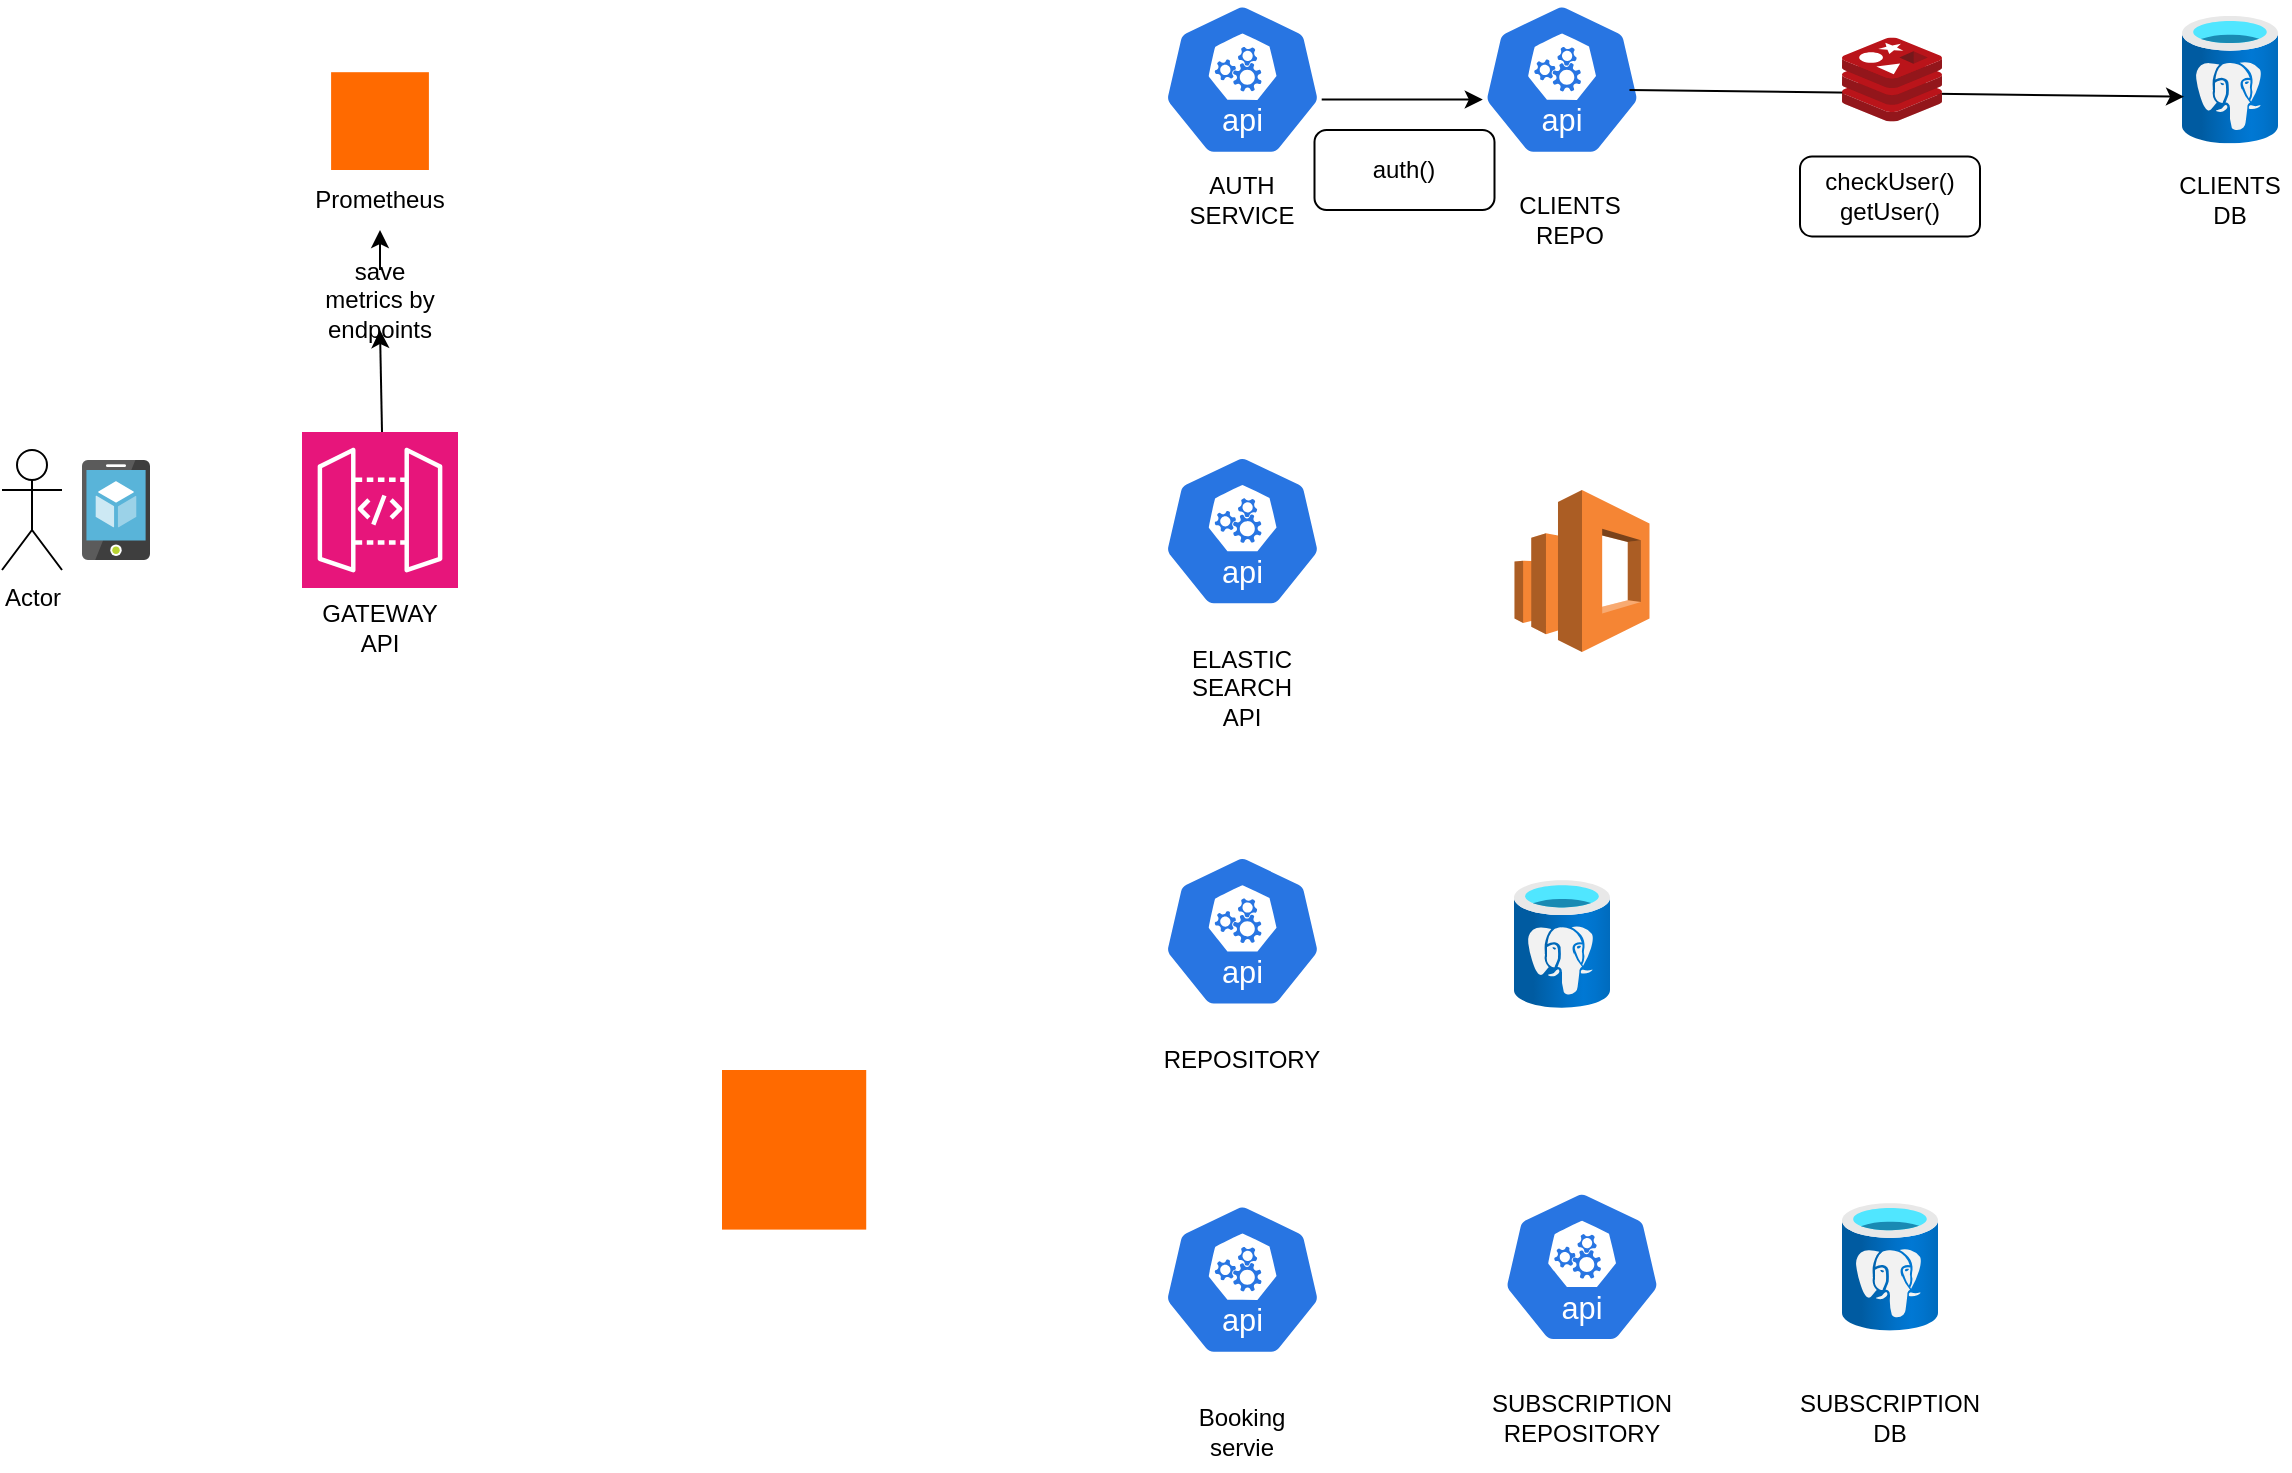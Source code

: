 <mxfile version="25.0.3">
  <diagram name="Page-1" id="qcjHH5lsIiazsaa5W-ul">
    <mxGraphModel dx="1352" dy="788" grid="1" gridSize="10" guides="1" tooltips="1" connect="1" arrows="1" fold="1" page="1" pageScale="1" pageWidth="850" pageHeight="1100" math="0" shadow="0">
      <root>
        <mxCell id="0" />
        <mxCell id="1" parent="0" />
        <mxCell id="UwGBYlB62zekXMj5KIBy-1" value="" style="image;sketch=0;aspect=fixed;html=1;points=[];align=center;fontSize=12;image=img/lib/mscae/App_Service_Mobile_App.svg;" parent="1" vertex="1">
          <mxGeometry x="60" y="305" width="34" height="50" as="geometry" />
        </mxCell>
        <mxCell id="UwGBYlB62zekXMj5KIBy-3" value="" style="sketch=0;points=[[0,0,0],[0.25,0,0],[0.5,0,0],[0.75,0,0],[1,0,0],[0,1,0],[0.25,1,0],[0.5,1,0],[0.75,1,0],[1,1,0],[0,0.25,0],[0,0.5,0],[0,0.75,0],[1,0.25,0],[1,0.5,0],[1,0.75,0]];outlineConnect=0;fontColor=#232F3E;fillColor=#E7157B;strokeColor=#ffffff;dashed=0;verticalLabelPosition=bottom;verticalAlign=top;align=center;html=1;fontSize=12;fontStyle=0;aspect=fixed;shape=mxgraph.aws4.resourceIcon;resIcon=mxgraph.aws4.api_gateway;" parent="1" vertex="1">
          <mxGeometry x="170" y="291" width="78" height="78" as="geometry" />
        </mxCell>
        <mxCell id="UwGBYlB62zekXMj5KIBy-4" value="" style="aspect=fixed;sketch=0;html=1;dashed=0;whitespace=wrap;verticalLabelPosition=bottom;verticalAlign=top;fillColor=#2875E2;strokeColor=#ffffff;points=[[0.005,0.63,0],[0.1,0.2,0],[0.9,0.2,0],[0.5,0,0],[0.995,0.63,0],[0.72,0.99,0],[0.5,1,0],[0.28,0.99,0]];shape=mxgraph.kubernetes.icon2;kubernetesLabel=1;prIcon=api" parent="1" vertex="1">
          <mxGeometry x="600.25" y="302.1" width="80" height="76.8" as="geometry" />
        </mxCell>
        <mxCell id="UwGBYlB62zekXMj5KIBy-5" value="" style="outlineConnect=0;dashed=0;verticalLabelPosition=bottom;verticalAlign=top;align=center;html=1;shape=mxgraph.aws3.elasticsearch_service;fillColor=#F58534;gradientColor=none;" parent="1" vertex="1">
          <mxGeometry x="776.25" y="320" width="67.5" height="81" as="geometry" />
        </mxCell>
        <mxCell id="UwGBYlB62zekXMj5KIBy-6" value="" style="aspect=fixed;sketch=0;html=1;dashed=0;whitespace=wrap;verticalLabelPosition=bottom;verticalAlign=top;fillColor=#2875E2;strokeColor=#ffffff;points=[[0.005,0.63,0],[0.1,0.2,0],[0.9,0.2,0],[0.5,0,0],[0.995,0.63,0],[0.72,0.99,0],[0.5,1,0],[0.28,0.99,0]];shape=mxgraph.kubernetes.icon2;kubernetesLabel=1;prIcon=api" parent="1" vertex="1">
          <mxGeometry x="600.25" y="502.2" width="80" height="76.8" as="geometry" />
        </mxCell>
        <mxCell id="UwGBYlB62zekXMj5KIBy-7" value="" style="image;aspect=fixed;html=1;points=[];align=center;fontSize=12;image=img/lib/azure2/databases/Azure_Database_PostgreSQL_Server.svg;" parent="1" vertex="1">
          <mxGeometry x="776" y="515" width="48" height="64" as="geometry" />
        </mxCell>
        <mxCell id="feQHXw3CqpQp4v3quzRs-2" value="Actor" style="shape=umlActor;verticalLabelPosition=bottom;verticalAlign=top;html=1;outlineConnect=0;" vertex="1" parent="1">
          <mxGeometry x="20" y="300" width="30" height="60" as="geometry" />
        </mxCell>
        <mxCell id="feQHXw3CqpQp4v3quzRs-6" value="GATEWAY API" style="text;html=1;align=center;verticalAlign=middle;whiteSpace=wrap;rounded=0;" vertex="1" parent="1">
          <mxGeometry x="179" y="374" width="60" height="30" as="geometry" />
        </mxCell>
        <mxCell id="feQHXw3CqpQp4v3quzRs-7" value="ELASTIC SEARCH API" style="text;html=1;align=center;verticalAlign=middle;whiteSpace=wrap;rounded=0;" vertex="1" parent="1">
          <mxGeometry x="610.25" y="404" width="60" height="30" as="geometry" />
        </mxCell>
        <mxCell id="feQHXw3CqpQp4v3quzRs-8" value="REPOSITORY" style="text;html=1;align=center;verticalAlign=middle;whiteSpace=wrap;rounded=0;" vertex="1" parent="1">
          <mxGeometry x="610.25" y="590" width="60" height="30" as="geometry" />
        </mxCell>
        <mxCell id="feQHXw3CqpQp4v3quzRs-9" value="" style="aspect=fixed;sketch=0;html=1;dashed=0;whitespace=wrap;verticalLabelPosition=bottom;verticalAlign=top;fillColor=#2875E2;strokeColor=#ffffff;points=[[0.005,0.63,0],[0.1,0.2,0],[0.9,0.2,0],[0.5,0,0],[0.995,0.63,0],[0.72,0.99,0],[0.5,1,0],[0.28,0.99,0]];shape=mxgraph.kubernetes.icon2;kubernetesLabel=1;prIcon=api" vertex="1" parent="1">
          <mxGeometry x="600.25" y="76.4" width="80" height="76.8" as="geometry" />
        </mxCell>
        <mxCell id="feQHXw3CqpQp4v3quzRs-10" value="AUTH SERVICE" style="text;html=1;align=center;verticalAlign=middle;whiteSpace=wrap;rounded=0;" vertex="1" parent="1">
          <mxGeometry x="610.25" y="160" width="60" height="30" as="geometry" />
        </mxCell>
        <mxCell id="feQHXw3CqpQp4v3quzRs-11" value="" style="image;aspect=fixed;html=1;points=[];align=center;fontSize=12;image=img/lib/azure2/databases/Azure_Database_PostgreSQL_Server.svg;" vertex="1" parent="1">
          <mxGeometry x="1110" y="82.8" width="48" height="64" as="geometry" />
        </mxCell>
        <mxCell id="feQHXw3CqpQp4v3quzRs-13" value="" style="points=[];aspect=fixed;html=1;align=center;shadow=0;dashed=0;fillColor=#FF6A00;strokeColor=none;shape=mxgraph.alibaba_cloud.prometheus;" vertex="1" parent="1">
          <mxGeometry x="184.55" y="111.1" width="48.9" height="48.9" as="geometry" />
        </mxCell>
        <mxCell id="feQHXw3CqpQp4v3quzRs-14" value="Prometheus" style="text;html=1;align=center;verticalAlign=middle;whiteSpace=wrap;rounded=0;" vertex="1" parent="1">
          <mxGeometry x="179" y="160" width="60" height="30" as="geometry" />
        </mxCell>
        <mxCell id="feQHXw3CqpQp4v3quzRs-15" value="" style="endArrow=classic;html=1;rounded=0;entryX=0.5;entryY=1;entryDx=0;entryDy=0;" edge="1" parent="1" source="feQHXw3CqpQp4v3quzRs-16" target="feQHXw3CqpQp4v3quzRs-14">
          <mxGeometry width="50" height="50" relative="1" as="geometry">
            <mxPoint x="210" y="291" as="sourcePoint" />
            <mxPoint x="220" y="220" as="targetPoint" />
          </mxGeometry>
        </mxCell>
        <mxCell id="feQHXw3CqpQp4v3quzRs-18" value="" style="endArrow=classic;html=1;rounded=0;entryX=0.5;entryY=1;entryDx=0;entryDy=0;" edge="1" parent="1" target="feQHXw3CqpQp4v3quzRs-16">
          <mxGeometry width="50" height="50" relative="1" as="geometry">
            <mxPoint x="210" y="291" as="sourcePoint" />
            <mxPoint x="209" y="190" as="targetPoint" />
          </mxGeometry>
        </mxCell>
        <mxCell id="feQHXw3CqpQp4v3quzRs-16" value="save metrics by endpoints" style="text;html=1;align=center;verticalAlign=middle;whiteSpace=wrap;rounded=0;" vertex="1" parent="1">
          <mxGeometry x="179" y="210" width="60" height="30" as="geometry" />
        </mxCell>
        <mxCell id="feQHXw3CqpQp4v3quzRs-19" value="" style="aspect=fixed;sketch=0;html=1;dashed=0;whitespace=wrap;verticalLabelPosition=bottom;verticalAlign=top;fillColor=#2875E2;strokeColor=#ffffff;points=[[0.005,0.63,0],[0.1,0.2,0],[0.9,0.2,0],[0.5,0,0],[0.995,0.63,0],[0.72,0.99,0],[0.5,1,0],[0.28,0.99,0]];shape=mxgraph.kubernetes.icon2;kubernetesLabel=1;prIcon=api" vertex="1" parent="1">
          <mxGeometry x="760" y="76.4" width="80" height="76.8" as="geometry" />
        </mxCell>
        <mxCell id="feQHXw3CqpQp4v3quzRs-20" value="CLIENTS REPO" style="text;html=1;align=center;verticalAlign=middle;whiteSpace=wrap;rounded=0;" vertex="1" parent="1">
          <mxGeometry x="773.75" y="170" width="60" height="30" as="geometry" />
        </mxCell>
        <mxCell id="feQHXw3CqpQp4v3quzRs-22" value="CLIENTS DB" style="text;html=1;align=center;verticalAlign=middle;whiteSpace=wrap;rounded=0;" vertex="1" parent="1">
          <mxGeometry x="1104" y="160" width="60" height="30" as="geometry" />
        </mxCell>
        <mxCell id="feQHXw3CqpQp4v3quzRs-27" value="" style="aspect=fixed;sketch=0;html=1;dashed=0;whitespace=wrap;verticalLabelPosition=bottom;verticalAlign=top;fillColor=#2875E2;strokeColor=#ffffff;points=[[0.005,0.63,0],[0.1,0.2,0],[0.9,0.2,0],[0.5,0,0],[0.995,0.63,0],[0.72,0.99,0],[0.5,1,0],[0.28,0.99,0]];shape=mxgraph.kubernetes.icon2;kubernetesLabel=1;prIcon=api" vertex="1" parent="1">
          <mxGeometry x="600.25" y="676.4" width="80" height="76.8" as="geometry" />
        </mxCell>
        <mxCell id="feQHXw3CqpQp4v3quzRs-28" value="Booking servie" style="text;html=1;align=center;verticalAlign=middle;whiteSpace=wrap;rounded=0;" vertex="1" parent="1">
          <mxGeometry x="610.25" y="776.4" width="60" height="30" as="geometry" />
        </mxCell>
        <mxCell id="feQHXw3CqpQp4v3quzRs-29" value="" style="image;aspect=fixed;html=1;points=[];align=center;fontSize=12;image=img/lib/azure2/databases/Azure_Database_PostgreSQL_Server.svg;" vertex="1" parent="1">
          <mxGeometry x="940" y="676.4" width="48" height="64" as="geometry" />
        </mxCell>
        <mxCell id="feQHXw3CqpQp4v3quzRs-31" value="" style="aspect=fixed;sketch=0;html=1;dashed=0;whitespace=wrap;verticalLabelPosition=bottom;verticalAlign=top;fillColor=#2875E2;strokeColor=#ffffff;points=[[0.005,0.63,0],[0.1,0.2,0],[0.9,0.2,0],[0.5,0,0],[0.995,0.63,0],[0.72,0.99,0],[0.5,1,0],[0.28,0.99,0]];shape=mxgraph.kubernetes.icon2;kubernetesLabel=1;prIcon=api" vertex="1" parent="1">
          <mxGeometry x="770" y="670" width="80" height="76.8" as="geometry" />
        </mxCell>
        <mxCell id="feQHXw3CqpQp4v3quzRs-32" value="SUBSCRIPTION&lt;div&gt;REPOSITORY&lt;/div&gt;" style="text;html=1;align=center;verticalAlign=middle;whiteSpace=wrap;rounded=0;" vertex="1" parent="1">
          <mxGeometry x="760" y="758" width="100" height="52" as="geometry" />
        </mxCell>
        <mxCell id="feQHXw3CqpQp4v3quzRs-33" value="SUBSCRIPTION DB" style="text;html=1;align=center;verticalAlign=middle;whiteSpace=wrap;rounded=0;" vertex="1" parent="1">
          <mxGeometry x="914" y="758" width="100" height="52" as="geometry" />
        </mxCell>
        <mxCell id="feQHXw3CqpQp4v3quzRs-34" value="" style="points=[];aspect=fixed;html=1;align=center;shadow=0;dashed=0;fillColor=#FF6A00;strokeColor=none;shape=mxgraph.alibaba_cloud.mq_message_queue;" vertex="1" parent="1">
          <mxGeometry x="380" y="610" width="72.11" height="79.8" as="geometry" />
        </mxCell>
        <mxCell id="feQHXw3CqpQp4v3quzRs-36" value="" style="endArrow=classic;html=1;rounded=0;entryX=0.021;entryY=0.634;entryDx=0;entryDy=0;entryPerimeter=0;" edge="1" parent="1" target="feQHXw3CqpQp4v3quzRs-11">
          <mxGeometry width="50" height="50" relative="1" as="geometry">
            <mxPoint x="833.75" y="120" as="sourcePoint" />
            <mxPoint x="883.75" y="70" as="targetPoint" />
          </mxGeometry>
        </mxCell>
        <mxCell id="feQHXw3CqpQp4v3quzRs-37" value="" style="endArrow=classic;html=1;rounded=0;entryX=0.005;entryY=0.63;entryDx=0;entryDy=0;entryPerimeter=0;exitX=0.995;exitY=0.63;exitDx=0;exitDy=0;exitPerimeter=0;" edge="1" parent="1" source="feQHXw3CqpQp4v3quzRs-9" target="feQHXw3CqpQp4v3quzRs-19">
          <mxGeometry width="50" height="50" relative="1" as="geometry">
            <mxPoint x="680.25" y="126.4" as="sourcePoint" />
            <mxPoint x="730.25" y="76.4" as="targetPoint" />
          </mxGeometry>
        </mxCell>
        <mxCell id="feQHXw3CqpQp4v3quzRs-38" value="checkUser()&lt;div&gt;getUser()&lt;/div&gt;" style="rounded=1;whiteSpace=wrap;html=1;" vertex="1" parent="1">
          <mxGeometry x="919" y="153.2" width="90" height="40" as="geometry" />
        </mxCell>
        <mxCell id="feQHXw3CqpQp4v3quzRs-39" value="auth()" style="rounded=1;whiteSpace=wrap;html=1;" vertex="1" parent="1">
          <mxGeometry x="676.25" y="140" width="90" height="40" as="geometry" />
        </mxCell>
        <mxCell id="feQHXw3CqpQp4v3quzRs-40" value="" style="image;sketch=0;aspect=fixed;html=1;points=[];align=center;fontSize=12;image=img/lib/mscae/Cache_Redis_Product.svg;" vertex="1" parent="1">
          <mxGeometry x="940" y="93.8" width="50" height="42" as="geometry" />
        </mxCell>
      </root>
    </mxGraphModel>
  </diagram>
</mxfile>
